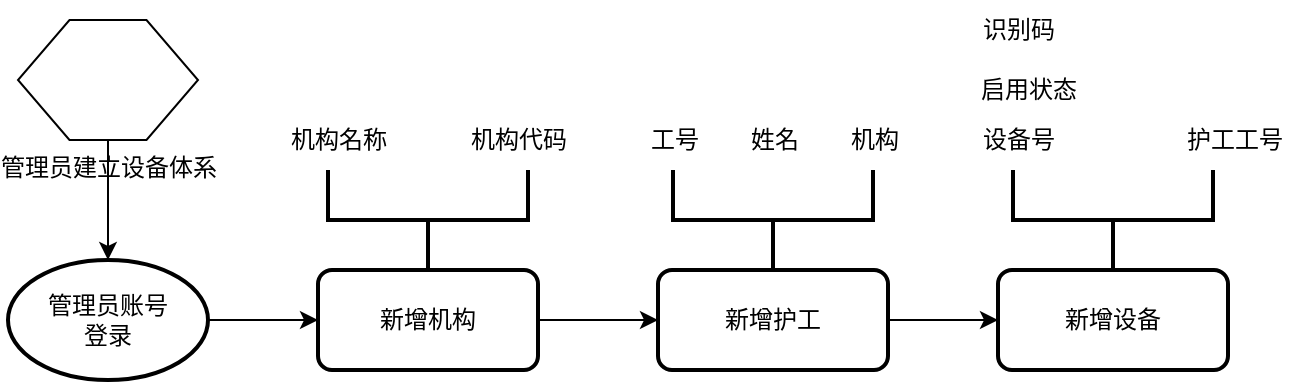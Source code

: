 <mxfile version="20.6.0" type="github">
  <diagram id="I9pjiQGDIySaUkDOvWce" name="系统流程图">
    <mxGraphModel dx="1422" dy="762" grid="1" gridSize="10" guides="1" tooltips="1" connect="1" arrows="1" fold="1" page="1" pageScale="1" pageWidth="827" pageHeight="1169" math="0" shadow="0">
      <root>
        <mxCell id="0" />
        <mxCell id="1" parent="0" />
        <mxCell id="8vSvjyHVzhw1EFq-KsZb-18" style="edgeStyle=orthogonalEdgeStyle;rounded=0;orthogonalLoop=1;jettySize=auto;html=1;exitX=1;exitY=0.5;exitDx=0;exitDy=0;exitPerimeter=0;entryX=0;entryY=0.5;entryDx=0;entryDy=0;" edge="1" parent="1" source="8vSvjyHVzhw1EFq-KsZb-1" target="8vSvjyHVzhw1EFq-KsZb-2">
          <mxGeometry relative="1" as="geometry" />
        </mxCell>
        <mxCell id="8vSvjyHVzhw1EFq-KsZb-1" value="管理员账号&lt;br&gt;登录" style="strokeWidth=2;html=1;shape=mxgraph.flowchart.start_1;whiteSpace=wrap;" vertex="1" parent="1">
          <mxGeometry x="25" y="140" width="100" height="60" as="geometry" />
        </mxCell>
        <mxCell id="8vSvjyHVzhw1EFq-KsZb-8" value="" style="edgeStyle=orthogonalEdgeStyle;rounded=0;orthogonalLoop=1;jettySize=auto;html=1;" edge="1" parent="1" source="8vSvjyHVzhw1EFq-KsZb-2" target="8vSvjyHVzhw1EFq-KsZb-7">
          <mxGeometry relative="1" as="geometry" />
        </mxCell>
        <mxCell id="8vSvjyHVzhw1EFq-KsZb-2" value="新增机构" style="rounded=1;whiteSpace=wrap;html=1;absoluteArcSize=1;arcSize=14;strokeWidth=2;" vertex="1" parent="1">
          <mxGeometry x="180" y="145" width="110" height="50" as="geometry" />
        </mxCell>
        <mxCell id="8vSvjyHVzhw1EFq-KsZb-6" style="edgeStyle=orthogonalEdgeStyle;rounded=0;orthogonalLoop=1;jettySize=auto;html=1;exitX=0.5;exitY=1;exitDx=0;exitDy=0;" edge="1" parent="1" source="8vSvjyHVzhw1EFq-KsZb-4" target="8vSvjyHVzhw1EFq-KsZb-1">
          <mxGeometry relative="1" as="geometry" />
        </mxCell>
        <mxCell id="8vSvjyHVzhw1EFq-KsZb-4" value="管理员建立设备体系" style="verticalLabelPosition=bottom;verticalAlign=top;html=1;shape=hexagon;perimeter=hexagonPerimeter2;arcSize=6;size=0.286;" vertex="1" parent="1">
          <mxGeometry x="30" y="20" width="90" height="60" as="geometry" />
        </mxCell>
        <mxCell id="8vSvjyHVzhw1EFq-KsZb-13" style="edgeStyle=orthogonalEdgeStyle;rounded=0;orthogonalLoop=1;jettySize=auto;html=1;exitX=1;exitY=0.5;exitDx=0;exitDy=0;" edge="1" parent="1" source="8vSvjyHVzhw1EFq-KsZb-7" target="8vSvjyHVzhw1EFq-KsZb-12">
          <mxGeometry relative="1" as="geometry" />
        </mxCell>
        <mxCell id="8vSvjyHVzhw1EFq-KsZb-7" value="新增护工" style="whiteSpace=wrap;html=1;rounded=1;arcSize=14;strokeWidth=2;" vertex="1" parent="1">
          <mxGeometry x="350" y="145" width="115" height="50" as="geometry" />
        </mxCell>
        <mxCell id="8vSvjyHVzhw1EFq-KsZb-9" value="" style="strokeWidth=2;html=1;shape=mxgraph.flowchart.annotation_2;align=left;labelPosition=right;pointerEvents=1;rotation=-90;" vertex="1" parent="1">
          <mxGeometry x="210" y="70" width="50" height="100" as="geometry" />
        </mxCell>
        <mxCell id="8vSvjyHVzhw1EFq-KsZb-10" value="机构名称" style="text;html=1;align=center;verticalAlign=middle;resizable=0;points=[];autosize=1;strokeColor=none;fillColor=none;" vertex="1" parent="1">
          <mxGeometry x="155" y="65" width="70" height="30" as="geometry" />
        </mxCell>
        <mxCell id="8vSvjyHVzhw1EFq-KsZb-11" value="机构代码" style="text;html=1;align=center;verticalAlign=middle;resizable=0;points=[];autosize=1;strokeColor=none;fillColor=none;" vertex="1" parent="1">
          <mxGeometry x="245" y="65" width="70" height="30" as="geometry" />
        </mxCell>
        <mxCell id="8vSvjyHVzhw1EFq-KsZb-12" value="新增设备" style="whiteSpace=wrap;html=1;rounded=1;arcSize=14;strokeWidth=2;" vertex="1" parent="1">
          <mxGeometry x="520" y="145" width="115" height="50" as="geometry" />
        </mxCell>
        <mxCell id="8vSvjyHVzhw1EFq-KsZb-14" value="" style="strokeWidth=2;html=1;shape=mxgraph.flowchart.annotation_2;align=left;labelPosition=right;pointerEvents=1;rotation=-90;" vertex="1" parent="1">
          <mxGeometry x="382.5" y="70" width="50" height="100" as="geometry" />
        </mxCell>
        <mxCell id="8vSvjyHVzhw1EFq-KsZb-15" value="工号" style="text;html=1;align=center;verticalAlign=middle;resizable=0;points=[];autosize=1;strokeColor=none;fillColor=none;" vertex="1" parent="1">
          <mxGeometry x="332.5" y="65" width="50" height="30" as="geometry" />
        </mxCell>
        <mxCell id="8vSvjyHVzhw1EFq-KsZb-16" value="姓名" style="text;html=1;align=center;verticalAlign=middle;resizable=0;points=[];autosize=1;strokeColor=none;fillColor=none;" vertex="1" parent="1">
          <mxGeometry x="382.5" y="65" width="50" height="30" as="geometry" />
        </mxCell>
        <mxCell id="8vSvjyHVzhw1EFq-KsZb-17" value="机构" style="text;html=1;align=center;verticalAlign=middle;resizable=0;points=[];autosize=1;strokeColor=none;fillColor=none;" vertex="1" parent="1">
          <mxGeometry x="432.5" y="65" width="50" height="30" as="geometry" />
        </mxCell>
        <mxCell id="8vSvjyHVzhw1EFq-KsZb-19" value="" style="strokeWidth=2;html=1;shape=mxgraph.flowchart.annotation_2;align=left;labelPosition=right;pointerEvents=1;rotation=-90;" vertex="1" parent="1">
          <mxGeometry x="552.5" y="70" width="50" height="100" as="geometry" />
        </mxCell>
        <mxCell id="8vSvjyHVzhw1EFq-KsZb-20" value="设备号" style="text;html=1;align=center;verticalAlign=middle;resizable=0;points=[];autosize=1;strokeColor=none;fillColor=none;" vertex="1" parent="1">
          <mxGeometry x="500" y="65" width="60" height="30" as="geometry" />
        </mxCell>
        <mxCell id="8vSvjyHVzhw1EFq-KsZb-21" value="识别码" style="text;html=1;align=center;verticalAlign=middle;resizable=0;points=[];autosize=1;strokeColor=none;fillColor=none;" vertex="1" parent="1">
          <mxGeometry x="500" y="10" width="60" height="30" as="geometry" />
        </mxCell>
        <mxCell id="8vSvjyHVzhw1EFq-KsZb-22" value="护工工号" style="text;html=1;align=center;verticalAlign=middle;resizable=0;points=[];autosize=1;strokeColor=none;fillColor=none;" vertex="1" parent="1">
          <mxGeometry x="602.5" y="65" width="70" height="30" as="geometry" />
        </mxCell>
        <mxCell id="8vSvjyHVzhw1EFq-KsZb-23" value="启用状态" style="text;html=1;align=center;verticalAlign=middle;resizable=0;points=[];autosize=1;strokeColor=none;fillColor=none;" vertex="1" parent="1">
          <mxGeometry x="500" y="40" width="70" height="30" as="geometry" />
        </mxCell>
      </root>
    </mxGraphModel>
  </diagram>
</mxfile>
